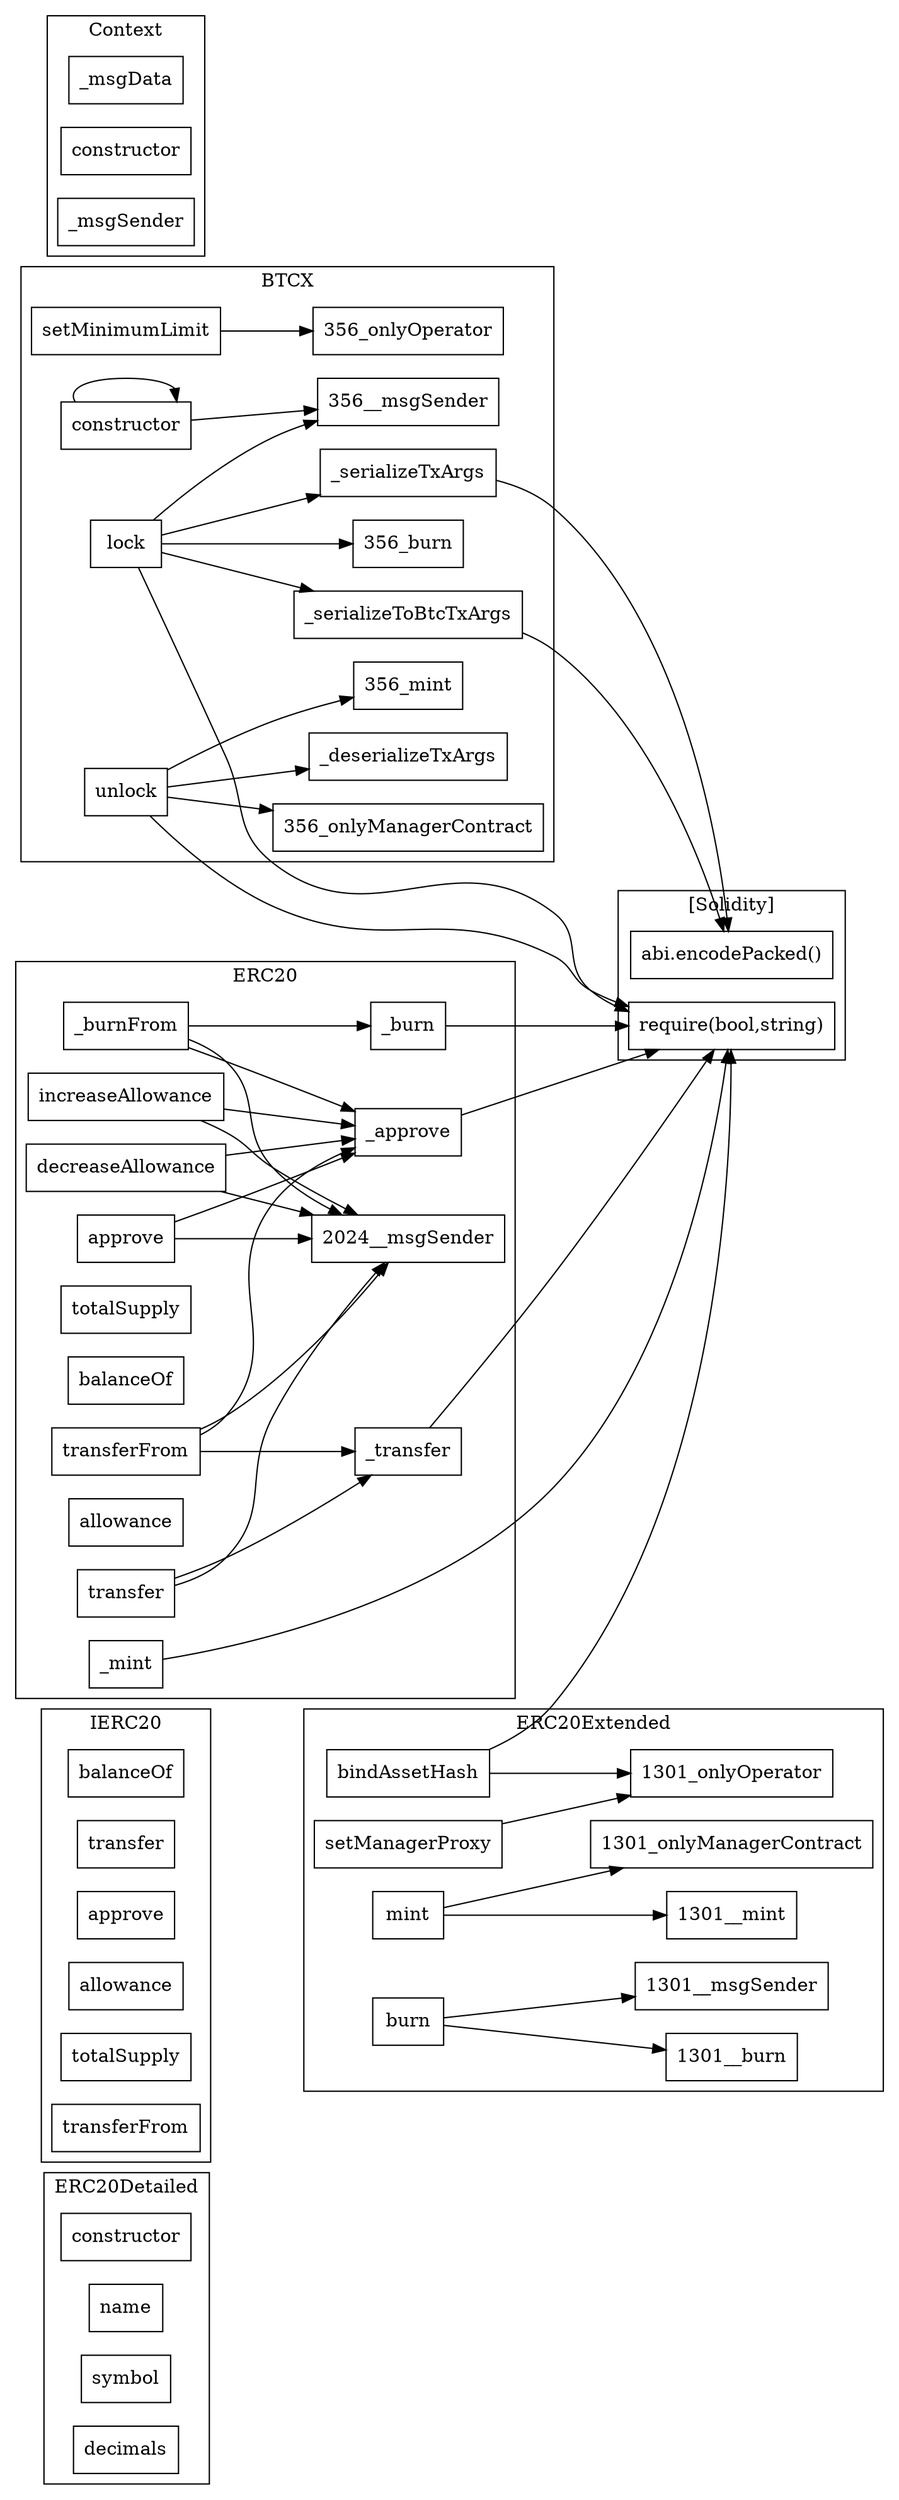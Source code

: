 strict digraph {
rankdir="LR"
node [shape=box]
subgraph cluster_2082_ERC20Detailed {
label = "ERC20Detailed"
"2082_constructor" [label="constructor"]
"2082_name" [label="name"]
"2082_symbol" [label="symbol"]
"2082_decimals" [label="decimals"]
}subgraph cluster_2338_IERC20 {
label = "IERC20"
"2338_balanceOf" [label="balanceOf"]
"2338_transfer" [label="transfer"]
"2338_approve" [label="approve"]
"2338_allowance" [label="allowance"]
"2338_totalSupply" [label="totalSupply"]
"2338_transferFrom" [label="transferFrom"]
}subgraph cluster_356_BTCX {
label = "BTCX"
"356_setMinimumLimit" [label="setMinimumLimit"]
"356_constructor" [label="constructor"]
"356__deserializeTxArgs" [label="_deserializeTxArgs"]
"356_lock" [label="lock"]
"356__serializeToBtcTxArgs" [label="_serializeToBtcTxArgs"]
"356__serializeTxArgs" [label="_serializeTxArgs"]
"356_unlock" [label="unlock"]
"356_unlock" -> "356__deserializeTxArgs"
"356_unlock" -> "356_mint"
"356_lock" -> "356__msgSender"
"356_constructor" -> "356__msgSender"
"356_setMinimumLimit" -> "356_onlyOperator"
"356_lock" -> "356_burn"
"356_lock" -> "356__serializeToBtcTxArgs"
"356_constructor" -> "356_constructor"
"356_unlock" -> "356_onlyManagerContract"
"356_lock" -> "356__serializeTxArgs"
}subgraph cluster_2024_ERC20 {
label = "ERC20"
"2024_approve" [label="approve"]
"2024__mint" [label="_mint"]
"2024__burn" [label="_burn"]
"2024_transfer" [label="transfer"]
"2024_decreaseAllowance" [label="decreaseAllowance"]
"2024_totalSupply" [label="totalSupply"]
"2024_balanceOf" [label="balanceOf"]
"2024_transferFrom" [label="transferFrom"]
"2024__approve" [label="_approve"]
"2024_allowance" [label="allowance"]
"2024__transfer" [label="_transfer"]
"2024_increaseAllowance" [label="increaseAllowance"]
"2024__burnFrom" [label="_burnFrom"]
"2024_increaseAllowance" -> "2024__approve"
"2024_decreaseAllowance" -> "2024__msgSender"
"2024_increaseAllowance" -> "2024__msgSender"
"2024_approve" -> "2024__msgSender"
"2024_transferFrom" -> "2024__transfer"
"2024_transferFrom" -> "2024__approve"
"2024_decreaseAllowance" -> "2024__approve"
"2024__burnFrom" -> "2024__burn"
"2024__burnFrom" -> "2024__approve"
"2024__burnFrom" -> "2024__msgSender"
"2024_transferFrom" -> "2024__msgSender"
"2024_approve" -> "2024__approve"
"2024_transfer" -> "2024__transfer"
"2024_transfer" -> "2024__msgSender"
}subgraph cluster_1301_ERC20Extended {
label = "ERC20Extended"
"1301_mint" [label="mint"]
"1301_setManagerProxy" [label="setManagerProxy"]
"1301_burn" [label="burn"]
"1301_bindAssetHash" [label="bindAssetHash"]
"1301_setManagerProxy" -> "1301_onlyOperator"
"1301_burn" -> "1301__msgSender"
"1301_bindAssetHash" -> "1301_onlyOperator"
"1301_burn" -> "1301__burn"
"1301_mint" -> "1301_onlyManagerContract"
"1301_mint" -> "1301__mint"
}subgraph cluster_407_Context {
label = "Context"
"407__msgData" [label="_msgData"]
"407_constructor" [label="constructor"]
"407__msgSender" [label="_msgSender"]
}subgraph cluster_solidity {
label = "[Solidity]"
"abi.encodePacked()" 
"require(bool,string)" 
"356_lock" -> "require(bool,string)"
"356__serializeTxArgs" -> "abi.encodePacked()"
"1301_bindAssetHash" -> "require(bool,string)"
"2024__burn" -> "require(bool,string)"
"2024__mint" -> "require(bool,string)"
"2024__approve" -> "require(bool,string)"
"356_unlock" -> "require(bool,string)"
"356__serializeToBtcTxArgs" -> "abi.encodePacked()"
"2024__transfer" -> "require(bool,string)"
}
}